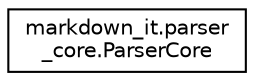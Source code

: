 digraph "Graphical Class Hierarchy"
{
 // LATEX_PDF_SIZE
  edge [fontname="Helvetica",fontsize="10",labelfontname="Helvetica",labelfontsize="10"];
  node [fontname="Helvetica",fontsize="10",shape=record];
  rankdir="LR";
  Node0 [label="markdown_it.parser\l_core.ParserCore",height=0.2,width=0.4,color="black", fillcolor="white", style="filled",URL="$classmarkdown__it_1_1parser__core_1_1ParserCore.html",tooltip=" "];
}
